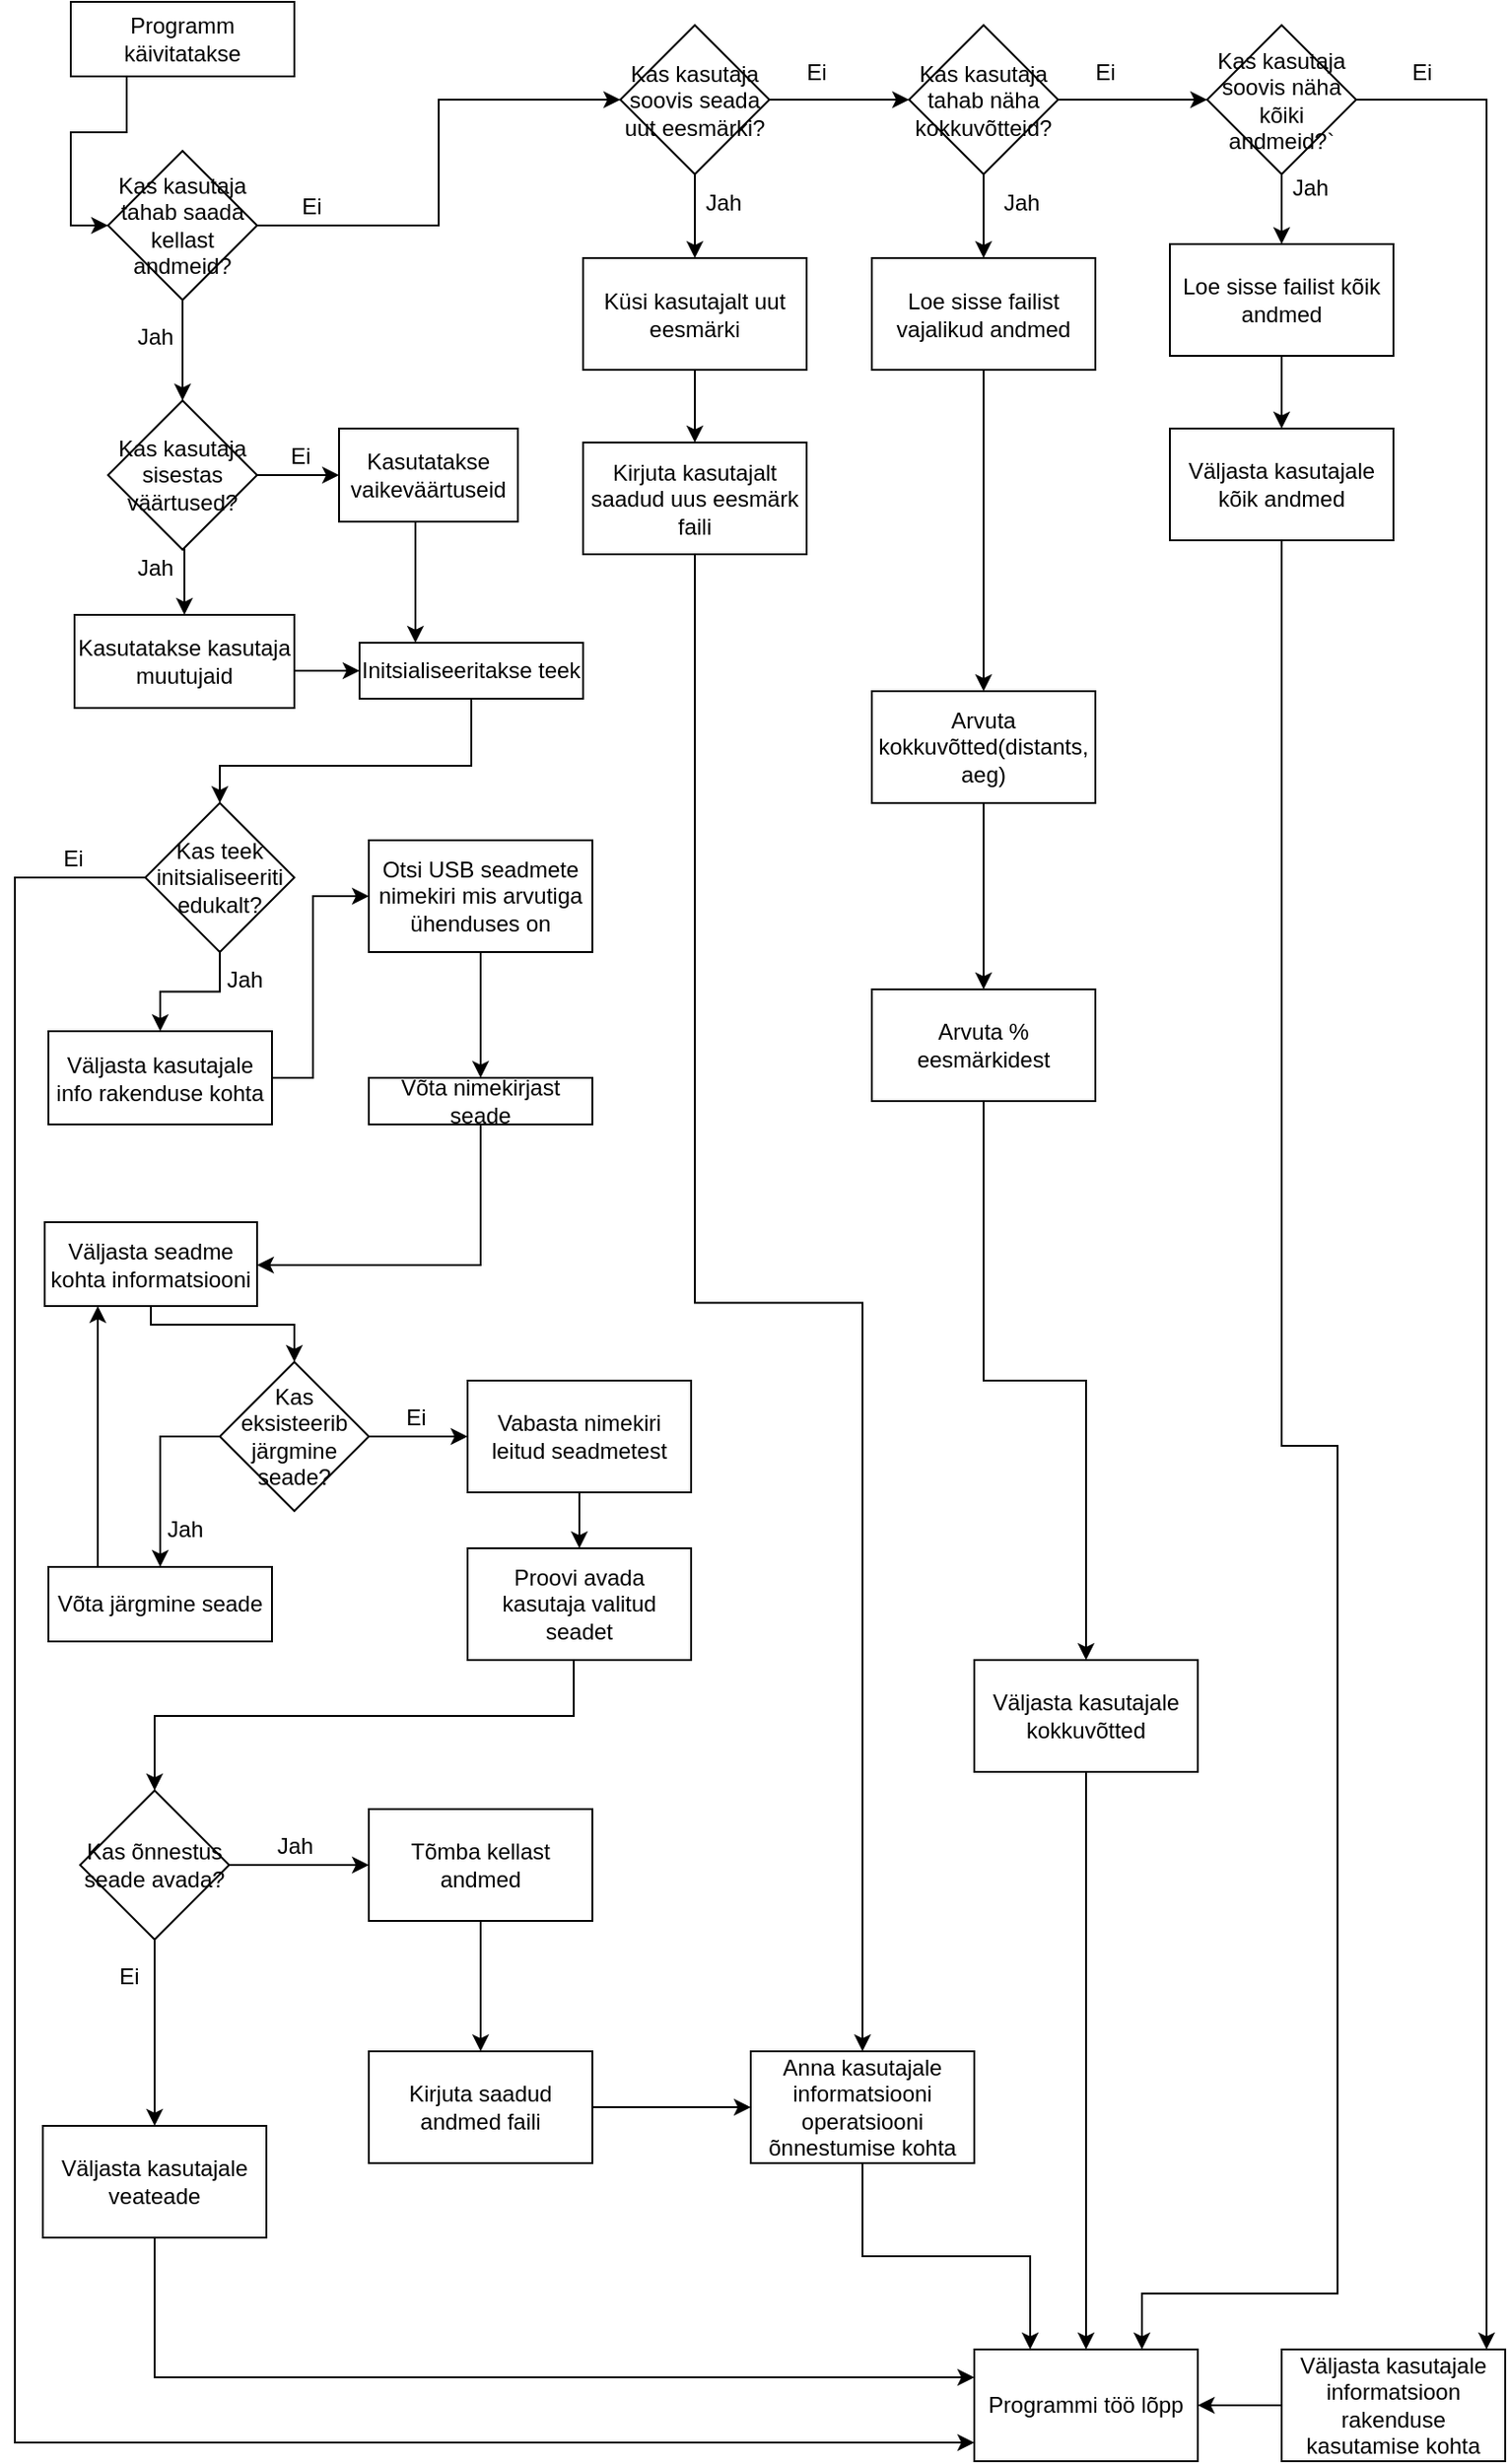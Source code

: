 <mxfile version="14.1.1" type="device"><diagram id="C5RBs43oDa-KdzZeNtuy" name="Page-1"><mxGraphModel dx="2816" dy="1508" grid="1" gridSize="10" guides="1" tooltips="1" connect="1" arrows="1" fold="1" page="1" pageScale="1" pageWidth="827" pageHeight="1169" math="0" shadow="0"><root><mxCell id="WIyWlLk6GJQsqaUBKTNV-0"/><mxCell id="WIyWlLk6GJQsqaUBKTNV-1" parent="WIyWlLk6GJQsqaUBKTNV-0"/><mxCell id="0MQzWTAwpfe5gg6Ftdvw-22" style="edgeStyle=orthogonalEdgeStyle;rounded=0;orthogonalLoop=1;jettySize=auto;html=1;exitX=0.5;exitY=1;exitDx=0;exitDy=0;" parent="WIyWlLk6GJQsqaUBKTNV-1" source="Lau1dHaDdbeMZhQTO9tz-0" target="0MQzWTAwpfe5gg6Ftdvw-21" edge="1"><mxGeometry relative="1" as="geometry"/></mxCell><mxCell id="Lau1dHaDdbeMZhQTO9tz-2" style="edgeStyle=orthogonalEdgeStyle;rounded=0;orthogonalLoop=1;jettySize=auto;html=1;exitX=0.228;exitY=0.992;exitDx=0;exitDy=0;entryX=0;entryY=0.5;entryDx=0;entryDy=0;exitPerimeter=0;" edge="1" parent="WIyWlLk6GJQsqaUBKTNV-1" source="0MQzWTAwpfe5gg6Ftdvw-0" target="Lau1dHaDdbeMZhQTO9tz-0"><mxGeometry relative="1" as="geometry"><Array as="points"><mxPoint x="70" y="80"/><mxPoint x="70" y="110"/><mxPoint x="40" y="110"/><mxPoint x="40" y="160"/></Array></mxGeometry></mxCell><mxCell id="0MQzWTAwpfe5gg6Ftdvw-0" value="&lt;div&gt;Programm käivitatakse&lt;/div&gt;" style="rounded=0;whiteSpace=wrap;html=1;" parent="WIyWlLk6GJQsqaUBKTNV-1" vertex="1"><mxGeometry x="40" y="40" width="120" height="40" as="geometry"/></mxCell><mxCell id="0MQzWTAwpfe5gg6Ftdvw-5" value="" style="edgeStyle=orthogonalEdgeStyle;rounded=0;orthogonalLoop=1;jettySize=auto;html=1;entryX=0.5;entryY=0;entryDx=0;entryDy=0;" parent="WIyWlLk6GJQsqaUBKTNV-1" source="0MQzWTAwpfe5gg6Ftdvw-2" target="0MQzWTAwpfe5gg6Ftdvw-9" edge="1"><mxGeometry relative="1" as="geometry"><mxPoint x="100" y="200" as="targetPoint"/><Array as="points"><mxPoint x="255" y="450"/><mxPoint x="120" y="450"/></Array></mxGeometry></mxCell><mxCell id="0MQzWTAwpfe5gg6Ftdvw-2" value="Initsialiseeritakse teek" style="rounded=0;whiteSpace=wrap;html=1;" parent="WIyWlLk6GJQsqaUBKTNV-1" vertex="1"><mxGeometry x="195" y="384" width="120" height="30" as="geometry"/></mxCell><mxCell id="0MQzWTAwpfe5gg6Ftdvw-33" value="" style="edgeStyle=orthogonalEdgeStyle;rounded=0;orthogonalLoop=1;jettySize=auto;html=1;" parent="WIyWlLk6GJQsqaUBKTNV-1" source="0MQzWTAwpfe5gg6Ftdvw-4" target="0MQzWTAwpfe5gg6Ftdvw-32" edge="1"><mxGeometry relative="1" as="geometry"><Array as="points"><mxPoint x="170" y="618"/><mxPoint x="170" y="520"/></Array></mxGeometry></mxCell><mxCell id="0MQzWTAwpfe5gg6Ftdvw-4" value="&lt;div&gt;Väljasta kasutajale info rakenduse kohta&lt;/div&gt;" style="whiteSpace=wrap;html=1;rounded=0;" parent="WIyWlLk6GJQsqaUBKTNV-1" vertex="1"><mxGeometry x="28" y="592.5" width="120" height="50" as="geometry"/></mxCell><mxCell id="0MQzWTAwpfe5gg6Ftdvw-16" value="" style="edgeStyle=orthogonalEdgeStyle;rounded=0;orthogonalLoop=1;jettySize=auto;html=1;exitX=0;exitY=0.5;exitDx=0;exitDy=0;" parent="WIyWlLk6GJQsqaUBKTNV-1" source="0MQzWTAwpfe5gg6Ftdvw-9" target="0MQzWTAwpfe5gg6Ftdvw-15" edge="1"><mxGeometry relative="1" as="geometry"><mxPoint x="60" y="480" as="sourcePoint"/><Array as="points"><mxPoint x="10" y="510"/><mxPoint x="10" y="1350"/></Array></mxGeometry></mxCell><mxCell id="0MQzWTAwpfe5gg6Ftdvw-31" style="edgeStyle=orthogonalEdgeStyle;rounded=0;orthogonalLoop=1;jettySize=auto;html=1;exitX=0.5;exitY=1;exitDx=0;exitDy=0;entryX=0.5;entryY=0;entryDx=0;entryDy=0;" parent="WIyWlLk6GJQsqaUBKTNV-1" source="0MQzWTAwpfe5gg6Ftdvw-9" target="0MQzWTAwpfe5gg6Ftdvw-4" edge="1"><mxGeometry relative="1" as="geometry"/></mxCell><mxCell id="0MQzWTAwpfe5gg6Ftdvw-9" value="Kas teek initsialiseeriti edukalt?" style="rhombus;whiteSpace=wrap;html=1;" parent="WIyWlLk6GJQsqaUBKTNV-1" vertex="1"><mxGeometry x="80" y="470" width="80" height="80" as="geometry"/></mxCell><mxCell id="0MQzWTAwpfe5gg6Ftdvw-14" value="&lt;div&gt;Jah&lt;/div&gt;" style="text;html=1;align=center;verticalAlign=middle;resizable=0;points=[];autosize=1;" parent="WIyWlLk6GJQsqaUBKTNV-1" vertex="1"><mxGeometry x="118" y="555" width="30" height="20" as="geometry"/></mxCell><mxCell id="0MQzWTAwpfe5gg6Ftdvw-15" value="Programmi töö lõpp" style="whiteSpace=wrap;html=1;" parent="WIyWlLk6GJQsqaUBKTNV-1" vertex="1"><mxGeometry x="525" y="1300" width="120" height="60" as="geometry"/></mxCell><mxCell id="0MQzWTAwpfe5gg6Ftdvw-74" style="edgeStyle=orthogonalEdgeStyle;rounded=0;orthogonalLoop=1;jettySize=auto;html=1;exitX=1;exitY=0.5;exitDx=0;exitDy=0;entryX=0;entryY=0.5;entryDx=0;entryDy=0;" parent="WIyWlLk6GJQsqaUBKTNV-1" source="0MQzWTAwpfe5gg6Ftdvw-21" target="0MQzWTAwpfe5gg6Ftdvw-26" edge="1"><mxGeometry relative="1" as="geometry"/></mxCell><mxCell id="0MQzWTAwpfe5gg6Ftdvw-75" style="edgeStyle=orthogonalEdgeStyle;rounded=0;orthogonalLoop=1;jettySize=auto;html=1;exitX=0.5;exitY=1;exitDx=0;exitDy=0;entryX=0.5;entryY=0;entryDx=0;entryDy=0;" parent="WIyWlLk6GJQsqaUBKTNV-1" source="0MQzWTAwpfe5gg6Ftdvw-21" target="0MQzWTAwpfe5gg6Ftdvw-25" edge="1"><mxGeometry relative="1" as="geometry"><mxPoint x="264" y="359" as="targetPoint"/></mxGeometry></mxCell><mxCell id="0MQzWTAwpfe5gg6Ftdvw-21" value="&lt;div&gt;Kas kasutaja sisestas väärtused?&lt;/div&gt;" style="rhombus;whiteSpace=wrap;html=1;" parent="WIyWlLk6GJQsqaUBKTNV-1" vertex="1"><mxGeometry x="60" y="254" width="80" height="80" as="geometry"/></mxCell><mxCell id="0MQzWTAwpfe5gg6Ftdvw-24" value="Ei" style="text;html=1;align=center;verticalAlign=middle;resizable=0;points=[];autosize=1;" parent="WIyWlLk6GJQsqaUBKTNV-1" vertex="1"><mxGeometry x="148" y="274" width="30" height="20" as="geometry"/></mxCell><mxCell id="Lau1dHaDdbeMZhQTO9tz-17" style="edgeStyle=orthogonalEdgeStyle;rounded=0;orthogonalLoop=1;jettySize=auto;html=1;exitX=1;exitY=0.75;exitDx=0;exitDy=0;entryX=0;entryY=0.5;entryDx=0;entryDy=0;" edge="1" parent="WIyWlLk6GJQsqaUBKTNV-1" source="0MQzWTAwpfe5gg6Ftdvw-25" target="0MQzWTAwpfe5gg6Ftdvw-2"><mxGeometry relative="1" as="geometry"><mxPoint x="180" y="399" as="targetPoint"/><Array as="points"><mxPoint x="160" y="399"/></Array></mxGeometry></mxCell><mxCell id="0MQzWTAwpfe5gg6Ftdvw-25" value="&lt;div&gt;Kasutatakse kasutaja muutujaid&lt;/div&gt;" style="whiteSpace=wrap;html=1;" parent="WIyWlLk6GJQsqaUBKTNV-1" vertex="1"><mxGeometry x="42" y="369" width="118" height="50" as="geometry"/></mxCell><mxCell id="0MQzWTAwpfe5gg6Ftdvw-76" style="edgeStyle=orthogonalEdgeStyle;rounded=0;orthogonalLoop=1;jettySize=auto;html=1;exitX=0.5;exitY=1;exitDx=0;exitDy=0;entryX=0.25;entryY=0;entryDx=0;entryDy=0;" parent="WIyWlLk6GJQsqaUBKTNV-1" source="0MQzWTAwpfe5gg6Ftdvw-26" edge="1" target="0MQzWTAwpfe5gg6Ftdvw-2"><mxGeometry relative="1" as="geometry"><mxPoint x="476" y="394" as="targetPoint"/><Array as="points"><mxPoint x="225" y="319"/></Array></mxGeometry></mxCell><mxCell id="0MQzWTAwpfe5gg6Ftdvw-26" value="Kasutatakse vaikeväärtuseid" style="whiteSpace=wrap;html=1;" parent="WIyWlLk6GJQsqaUBKTNV-1" vertex="1"><mxGeometry x="184" y="269" width="96" height="50" as="geometry"/></mxCell><mxCell id="0MQzWTAwpfe5gg6Ftdvw-35" value="" style="edgeStyle=orthogonalEdgeStyle;rounded=0;orthogonalLoop=1;jettySize=auto;html=1;" parent="WIyWlLk6GJQsqaUBKTNV-1" source="0MQzWTAwpfe5gg6Ftdvw-32" target="0MQzWTAwpfe5gg6Ftdvw-34" edge="1"><mxGeometry relative="1" as="geometry"/></mxCell><mxCell id="0MQzWTAwpfe5gg6Ftdvw-32" value="Otsi USB seadmete nimekiri mis arvutiga ühenduses on" style="whiteSpace=wrap;html=1;rounded=0;" parent="WIyWlLk6GJQsqaUBKTNV-1" vertex="1"><mxGeometry x="200" y="490" width="120" height="60" as="geometry"/></mxCell><mxCell id="0MQzWTAwpfe5gg6Ftdvw-37" value="" style="edgeStyle=orthogonalEdgeStyle;rounded=0;orthogonalLoop=1;jettySize=auto;html=1;" parent="WIyWlLk6GJQsqaUBKTNV-1" source="0MQzWTAwpfe5gg6Ftdvw-34" target="0MQzWTAwpfe5gg6Ftdvw-36" edge="1"><mxGeometry relative="1" as="geometry"><Array as="points"><mxPoint x="260" y="718"/></Array></mxGeometry></mxCell><mxCell id="0MQzWTAwpfe5gg6Ftdvw-34" value="&lt;div&gt;Võta nimekirjast seade&lt;/div&gt;" style="whiteSpace=wrap;html=1;rounded=0;" parent="WIyWlLk6GJQsqaUBKTNV-1" vertex="1"><mxGeometry x="200" y="617.5" width="120" height="25" as="geometry"/></mxCell><mxCell id="0MQzWTAwpfe5gg6Ftdvw-39" value="" style="edgeStyle=orthogonalEdgeStyle;rounded=0;orthogonalLoop=1;jettySize=auto;html=1;entryX=0.5;entryY=0;entryDx=0;entryDy=0;" parent="WIyWlLk6GJQsqaUBKTNV-1" source="0MQzWTAwpfe5gg6Ftdvw-36" target="0MQzWTAwpfe5gg6Ftdvw-38" edge="1"><mxGeometry relative="1" as="geometry"><Array as="points"><mxPoint x="83" y="750"/><mxPoint x="160" y="750"/></Array></mxGeometry></mxCell><mxCell id="0MQzWTAwpfe5gg6Ftdvw-36" value="&lt;div&gt;Väljasta seadme kohta informatsiooni&lt;/div&gt;" style="whiteSpace=wrap;html=1;rounded=0;" parent="WIyWlLk6GJQsqaUBKTNV-1" vertex="1"><mxGeometry x="26" y="695" width="114" height="45" as="geometry"/></mxCell><mxCell id="0MQzWTAwpfe5gg6Ftdvw-41" value="" style="edgeStyle=orthogonalEdgeStyle;rounded=0;orthogonalLoop=1;jettySize=auto;html=1;exitX=0;exitY=0.5;exitDx=0;exitDy=0;" parent="WIyWlLk6GJQsqaUBKTNV-1" source="0MQzWTAwpfe5gg6Ftdvw-38" target="0MQzWTAwpfe5gg6Ftdvw-40" edge="1"><mxGeometry relative="1" as="geometry"/></mxCell><mxCell id="0MQzWTAwpfe5gg6Ftdvw-45" value="" style="edgeStyle=orthogonalEdgeStyle;rounded=0;orthogonalLoop=1;jettySize=auto;html=1;exitX=1;exitY=0.5;exitDx=0;exitDy=0;" parent="WIyWlLk6GJQsqaUBKTNV-1" source="0MQzWTAwpfe5gg6Ftdvw-38" target="0MQzWTAwpfe5gg6Ftdvw-44" edge="1"><mxGeometry relative="1" as="geometry"/></mxCell><mxCell id="0MQzWTAwpfe5gg6Ftdvw-38" value="Kas eksisteerib järgmine seade?" style="rhombus;whiteSpace=wrap;html=1;rounded=0;" parent="WIyWlLk6GJQsqaUBKTNV-1" vertex="1"><mxGeometry x="120" y="770" width="80" height="80" as="geometry"/></mxCell><mxCell id="0MQzWTAwpfe5gg6Ftdvw-42" style="edgeStyle=orthogonalEdgeStyle;rounded=0;orthogonalLoop=1;jettySize=auto;html=1;exitX=0.75;exitY=0;exitDx=0;exitDy=0;entryX=0.25;entryY=1;entryDx=0;entryDy=0;" parent="WIyWlLk6GJQsqaUBKTNV-1" source="0MQzWTAwpfe5gg6Ftdvw-40" target="0MQzWTAwpfe5gg6Ftdvw-36" edge="1"><mxGeometry relative="1" as="geometry"><Array as="points"><mxPoint x="55" y="880"/></Array></mxGeometry></mxCell><mxCell id="0MQzWTAwpfe5gg6Ftdvw-40" value="Võta järgmine seade" style="whiteSpace=wrap;html=1;rounded=0;" parent="WIyWlLk6GJQsqaUBKTNV-1" vertex="1"><mxGeometry x="28" y="880" width="120" height="40" as="geometry"/></mxCell><mxCell id="0MQzWTAwpfe5gg6Ftdvw-43" value="Jah" style="text;html=1;align=center;verticalAlign=middle;resizable=0;points=[];autosize=1;" parent="WIyWlLk6GJQsqaUBKTNV-1" vertex="1"><mxGeometry x="86" y="850" width="30" height="20" as="geometry"/></mxCell><mxCell id="0MQzWTAwpfe5gg6Ftdvw-47" value="" style="edgeStyle=orthogonalEdgeStyle;rounded=0;orthogonalLoop=1;jettySize=auto;html=1;" parent="WIyWlLk6GJQsqaUBKTNV-1" source="0MQzWTAwpfe5gg6Ftdvw-44" target="0MQzWTAwpfe5gg6Ftdvw-46" edge="1"><mxGeometry relative="1" as="geometry"/></mxCell><mxCell id="0MQzWTAwpfe5gg6Ftdvw-44" value="Vabasta nimekiri leitud seadmetest" style="whiteSpace=wrap;html=1;rounded=0;" parent="WIyWlLk6GJQsqaUBKTNV-1" vertex="1"><mxGeometry x="253" y="780" width="120" height="60" as="geometry"/></mxCell><mxCell id="0MQzWTAwpfe5gg6Ftdvw-49" value="" style="edgeStyle=orthogonalEdgeStyle;rounded=0;orthogonalLoop=1;jettySize=auto;html=1;" parent="WIyWlLk6GJQsqaUBKTNV-1" source="0MQzWTAwpfe5gg6Ftdvw-46" target="0MQzWTAwpfe5gg6Ftdvw-48" edge="1"><mxGeometry relative="1" as="geometry"><Array as="points"><mxPoint x="310" y="960"/><mxPoint x="85" y="960"/></Array></mxGeometry></mxCell><mxCell id="0MQzWTAwpfe5gg6Ftdvw-46" value="Proovi avada kasutaja valitud seadet" style="whiteSpace=wrap;html=1;rounded=0;" parent="WIyWlLk6GJQsqaUBKTNV-1" vertex="1"><mxGeometry x="253" y="870" width="120" height="60" as="geometry"/></mxCell><mxCell id="0MQzWTAwpfe5gg6Ftdvw-51" value="" style="edgeStyle=orthogonalEdgeStyle;rounded=0;orthogonalLoop=1;jettySize=auto;html=1;" parent="WIyWlLk6GJQsqaUBKTNV-1" source="0MQzWTAwpfe5gg6Ftdvw-48" target="0MQzWTAwpfe5gg6Ftdvw-50" edge="1"><mxGeometry relative="1" as="geometry"/></mxCell><mxCell id="0MQzWTAwpfe5gg6Ftdvw-53" value="" style="edgeStyle=orthogonalEdgeStyle;rounded=0;orthogonalLoop=1;jettySize=auto;html=1;entryX=0.5;entryY=0;entryDx=0;entryDy=0;" parent="WIyWlLk6GJQsqaUBKTNV-1" source="0MQzWTAwpfe5gg6Ftdvw-48" target="0MQzWTAwpfe5gg6Ftdvw-52" edge="1"><mxGeometry relative="1" as="geometry"/></mxCell><mxCell id="0MQzWTAwpfe5gg6Ftdvw-48" value="&lt;div&gt;Kas õnnestus seade avada?&lt;/div&gt;" style="rhombus;whiteSpace=wrap;html=1;rounded=0;" parent="WIyWlLk6GJQsqaUBKTNV-1" vertex="1"><mxGeometry x="45" y="1000" width="80" height="80" as="geometry"/></mxCell><mxCell id="0MQzWTAwpfe5gg6Ftdvw-50" value="Tõmba kellast andmed" style="whiteSpace=wrap;html=1;rounded=0;" parent="WIyWlLk6GJQsqaUBKTNV-1" vertex="1"><mxGeometry x="200" y="1010" width="120" height="60" as="geometry"/></mxCell><mxCell id="0MQzWTAwpfe5gg6Ftdvw-55" style="edgeStyle=orthogonalEdgeStyle;rounded=0;orthogonalLoop=1;jettySize=auto;html=1;exitX=0.5;exitY=1;exitDx=0;exitDy=0;entryX=0;entryY=0.25;entryDx=0;entryDy=0;" parent="WIyWlLk6GJQsqaUBKTNV-1" source="0MQzWTAwpfe5gg6Ftdvw-52" target="0MQzWTAwpfe5gg6Ftdvw-15" edge="1"><mxGeometry relative="1" as="geometry"><Array as="points"><mxPoint x="85" y="1315"/></Array></mxGeometry></mxCell><mxCell id="0MQzWTAwpfe5gg6Ftdvw-54" value="Ei" style="text;html=1;align=center;verticalAlign=middle;resizable=0;points=[];autosize=1;" parent="WIyWlLk6GJQsqaUBKTNV-1" vertex="1"><mxGeometry x="56" y="1090" width="30" height="20" as="geometry"/></mxCell><mxCell id="0MQzWTAwpfe5gg6Ftdvw-56" value="Jah" style="text;html=1;align=center;verticalAlign=middle;resizable=0;points=[];autosize=1;" parent="WIyWlLk6GJQsqaUBKTNV-1" vertex="1"><mxGeometry x="145" y="1020" width="30" height="20" as="geometry"/></mxCell><mxCell id="0MQzWTAwpfe5gg6Ftdvw-64" value="" style="edgeStyle=orthogonalEdgeStyle;rounded=0;orthogonalLoop=1;jettySize=auto;html=1;exitX=0;exitY=0.5;exitDx=0;exitDy=0;entryX=0.5;entryY=0;entryDx=0;entryDy=0;" parent="WIyWlLk6GJQsqaUBKTNV-1" target="0MQzWTAwpfe5gg6Ftdvw-63" edge="1"><mxGeometry relative="1" as="geometry"><mxPoint x="549.0" y="795" as="sourcePoint"/></mxGeometry></mxCell><mxCell id="0MQzWTAwpfe5gg6Ftdvw-70" value="" style="edgeStyle=orthogonalEdgeStyle;rounded=0;orthogonalLoop=1;jettySize=auto;html=1;entryX=0.5;entryY=0;entryDx=0;entryDy=0;" parent="WIyWlLk6GJQsqaUBKTNV-1" target="0MQzWTAwpfe5gg6Ftdvw-69" edge="1"><mxGeometry relative="1" as="geometry"><Array as="points"><mxPoint x="325" y="800"/><mxPoint x="325" y="740"/><mxPoint x="265" y="740"/></Array><mxPoint x="395" y="800" as="sourcePoint"/></mxGeometry></mxCell><mxCell id="Lau1dHaDdbeMZhQTO9tz-61" style="edgeStyle=orthogonalEdgeStyle;rounded=0;orthogonalLoop=1;jettySize=auto;html=1;exitX=1;exitY=0.5;exitDx=0;exitDy=0;entryX=0;entryY=0.5;entryDx=0;entryDy=0;" edge="1" parent="WIyWlLk6GJQsqaUBKTNV-1" source="Lau1dHaDdbeMZhQTO9tz-0" target="Lau1dHaDdbeMZhQTO9tz-14"><mxGeometry relative="1" as="geometry"/></mxCell><mxCell id="Lau1dHaDdbeMZhQTO9tz-0" value="&lt;div&gt;Kas kasutaja tahab saada kellast andmeid?&lt;/div&gt;" style="rhombus;whiteSpace=wrap;html=1;" vertex="1" parent="WIyWlLk6GJQsqaUBKTNV-1"><mxGeometry x="60" y="120" width="80" height="80" as="geometry"/></mxCell><mxCell id="Lau1dHaDdbeMZhQTO9tz-1" value="&lt;div&gt;Jah&lt;/div&gt;" style="text;html=1;align=center;verticalAlign=middle;resizable=0;points=[];autosize=1;" vertex="1" parent="WIyWlLk6GJQsqaUBKTNV-1"><mxGeometry x="70" y="210" width="30" height="20" as="geometry"/></mxCell><mxCell id="Lau1dHaDdbeMZhQTO9tz-39" value="" style="edgeStyle=orthogonalEdgeStyle;rounded=0;orthogonalLoop=1;jettySize=auto;html=1;" edge="1" parent="WIyWlLk6GJQsqaUBKTNV-1" source="Lau1dHaDdbeMZhQTO9tz-3" target="Lau1dHaDdbeMZhQTO9tz-38"><mxGeometry relative="1" as="geometry"/></mxCell><mxCell id="Lau1dHaDdbeMZhQTO9tz-63" style="edgeStyle=orthogonalEdgeStyle;rounded=0;orthogonalLoop=1;jettySize=auto;html=1;exitX=1;exitY=0.5;exitDx=0;exitDy=0;entryX=0;entryY=0.5;entryDx=0;entryDy=0;" edge="1" parent="WIyWlLk6GJQsqaUBKTNV-1" source="Lau1dHaDdbeMZhQTO9tz-3" target="Lau1dHaDdbeMZhQTO9tz-8"><mxGeometry relative="1" as="geometry"/></mxCell><mxCell id="Lau1dHaDdbeMZhQTO9tz-3" value="Kas kasutaja tahab näha kokkuvõtteid?" style="rhombus;whiteSpace=wrap;html=1;" vertex="1" parent="WIyWlLk6GJQsqaUBKTNV-1"><mxGeometry x="490" y="52.5" width="80" height="80" as="geometry"/></mxCell><mxCell id="Lau1dHaDdbeMZhQTO9tz-5" value="Ei" style="text;html=1;align=center;verticalAlign=middle;resizable=0;points=[];autosize=1;" vertex="1" parent="WIyWlLk6GJQsqaUBKTNV-1"><mxGeometry x="154" y="140" width="30" height="20" as="geometry"/></mxCell><mxCell id="Lau1dHaDdbeMZhQTO9tz-6" value="&lt;div&gt;Jah&lt;/div&gt;" style="text;html=1;align=center;verticalAlign=middle;resizable=0;points=[];autosize=1;" vertex="1" parent="WIyWlLk6GJQsqaUBKTNV-1"><mxGeometry x="70" y="334" width="30" height="20" as="geometry"/></mxCell><mxCell id="Lau1dHaDdbeMZhQTO9tz-7" value="" style="edgeStyle=orthogonalEdgeStyle;rounded=0;orthogonalLoop=1;jettySize=auto;html=1;" edge="1" parent="WIyWlLk6GJQsqaUBKTNV-1" source="Lau1dHaDdbeMZhQTO9tz-8" target="Lau1dHaDdbeMZhQTO9tz-49"><mxGeometry relative="1" as="geometry"/></mxCell><mxCell id="Lau1dHaDdbeMZhQTO9tz-37" style="edgeStyle=orthogonalEdgeStyle;rounded=0;orthogonalLoop=1;jettySize=auto;html=1;exitX=1;exitY=0.5;exitDx=0;exitDy=0;" edge="1" parent="WIyWlLk6GJQsqaUBKTNV-1" source="Lau1dHaDdbeMZhQTO9tz-8"><mxGeometry relative="1" as="geometry"><mxPoint x="800" y="1300" as="targetPoint"/><Array as="points"><mxPoint x="800" y="93"/><mxPoint x="800" y="1300"/></Array></mxGeometry></mxCell><mxCell id="Lau1dHaDdbeMZhQTO9tz-8" value="Kas kasutaja soovis näha kõiki andmeid?`" style="rhombus;whiteSpace=wrap;html=1;rounded=0;" vertex="1" parent="WIyWlLk6GJQsqaUBKTNV-1"><mxGeometry x="650" y="52.5" width="80" height="80" as="geometry"/></mxCell><mxCell id="Lau1dHaDdbeMZhQTO9tz-51" style="edgeStyle=orthogonalEdgeStyle;rounded=0;orthogonalLoop=1;jettySize=auto;html=1;exitX=0.5;exitY=1;exitDx=0;exitDy=0;entryX=0.75;entryY=0;entryDx=0;entryDy=0;" edge="1" parent="WIyWlLk6GJQsqaUBKTNV-1" source="Lau1dHaDdbeMZhQTO9tz-11" target="0MQzWTAwpfe5gg6Ftdvw-15"><mxGeometry relative="1" as="geometry"><Array as="points"><mxPoint x="690" y="815"/><mxPoint x="720" y="815"/><mxPoint x="720" y="1270"/><mxPoint x="615" y="1270"/></Array></mxGeometry></mxCell><mxCell id="Lau1dHaDdbeMZhQTO9tz-11" value="Väljasta kasutajale kõik andmed" style="whiteSpace=wrap;html=1;rounded=0;" vertex="1" parent="WIyWlLk6GJQsqaUBKTNV-1"><mxGeometry x="630" y="269" width="120" height="60" as="geometry"/></mxCell><mxCell id="Lau1dHaDdbeMZhQTO9tz-48" style="edgeStyle=orthogonalEdgeStyle;rounded=0;orthogonalLoop=1;jettySize=auto;html=1;exitX=0.5;exitY=1;exitDx=0;exitDy=0;entryX=0.5;entryY=0;entryDx=0;entryDy=0;" edge="1" parent="WIyWlLk6GJQsqaUBKTNV-1" source="Lau1dHaDdbeMZhQTO9tz-12" target="0MQzWTAwpfe5gg6Ftdvw-15"><mxGeometry relative="1" as="geometry"><Array as="points"><mxPoint x="585" y="1030"/></Array></mxGeometry></mxCell><mxCell id="Lau1dHaDdbeMZhQTO9tz-12" value="Väljasta kasutajale kokkuvõtted" style="whiteSpace=wrap;html=1;rounded=0;" vertex="1" parent="WIyWlLk6GJQsqaUBKTNV-1"><mxGeometry x="525" y="930" width="120" height="60" as="geometry"/></mxCell><mxCell id="Lau1dHaDdbeMZhQTO9tz-13" value="" style="edgeStyle=orthogonalEdgeStyle;rounded=0;orthogonalLoop=1;jettySize=auto;html=1;" edge="1" parent="WIyWlLk6GJQsqaUBKTNV-1" source="Lau1dHaDdbeMZhQTO9tz-14" target="Lau1dHaDdbeMZhQTO9tz-15"><mxGeometry relative="1" as="geometry"/></mxCell><mxCell id="Lau1dHaDdbeMZhQTO9tz-62" style="edgeStyle=orthogonalEdgeStyle;rounded=0;orthogonalLoop=1;jettySize=auto;html=1;exitX=1;exitY=0.5;exitDx=0;exitDy=0;entryX=0;entryY=0.5;entryDx=0;entryDy=0;" edge="1" parent="WIyWlLk6GJQsqaUBKTNV-1" source="Lau1dHaDdbeMZhQTO9tz-14" target="Lau1dHaDdbeMZhQTO9tz-3"><mxGeometry relative="1" as="geometry"/></mxCell><mxCell id="Lau1dHaDdbeMZhQTO9tz-14" value="Kas kasutaja soovis seada uut eesmärki?" style="rhombus;whiteSpace=wrap;html=1;rounded=0;" vertex="1" parent="WIyWlLk6GJQsqaUBKTNV-1"><mxGeometry x="335" y="52.5" width="80" height="80" as="geometry"/></mxCell><mxCell id="Lau1dHaDdbeMZhQTO9tz-44" value="" style="edgeStyle=orthogonalEdgeStyle;rounded=0;orthogonalLoop=1;jettySize=auto;html=1;" edge="1" parent="WIyWlLk6GJQsqaUBKTNV-1" source="Lau1dHaDdbeMZhQTO9tz-15" target="Lau1dHaDdbeMZhQTO9tz-43"><mxGeometry relative="1" as="geometry"/></mxCell><mxCell id="Lau1dHaDdbeMZhQTO9tz-15" value="Küsi kasutajalt uut eesmärki" style="whiteSpace=wrap;html=1;rounded=0;" vertex="1" parent="WIyWlLk6GJQsqaUBKTNV-1"><mxGeometry x="315" y="177.5" width="120" height="60" as="geometry"/></mxCell><mxCell id="0MQzWTAwpfe5gg6Ftdvw-17" value="&lt;div&gt;Ei&lt;/div&gt;" style="text;html=1;align=center;verticalAlign=middle;resizable=0;points=[];autosize=1;" parent="WIyWlLk6GJQsqaUBKTNV-1" vertex="1"><mxGeometry x="26" y="490" width="30" height="20" as="geometry"/></mxCell><mxCell id="Lau1dHaDdbeMZhQTO9tz-20" value="&lt;div&gt;Ei&lt;/div&gt;" style="text;html=1;align=center;verticalAlign=middle;resizable=0;points=[];autosize=1;" vertex="1" parent="WIyWlLk6GJQsqaUBKTNV-1"><mxGeometry x="210" y="790" width="30" height="20" as="geometry"/></mxCell><mxCell id="Lau1dHaDdbeMZhQTO9tz-57" style="edgeStyle=orthogonalEdgeStyle;rounded=0;orthogonalLoop=1;jettySize=auto;html=1;exitX=1;exitY=0.5;exitDx=0;exitDy=0;entryX=0;entryY=0.5;entryDx=0;entryDy=0;" edge="1" parent="WIyWlLk6GJQsqaUBKTNV-1" source="Lau1dHaDdbeMZhQTO9tz-23" target="Lau1dHaDdbeMZhQTO9tz-46"><mxGeometry relative="1" as="geometry"><Array as="points"><mxPoint x="340" y="1170"/><mxPoint x="340" y="1170"/></Array></mxGeometry></mxCell><mxCell id="Lau1dHaDdbeMZhQTO9tz-23" value="Kirjuta saadud andmed faili" style="whiteSpace=wrap;html=1;rounded=0;" vertex="1" parent="WIyWlLk6GJQsqaUBKTNV-1"><mxGeometry x="200" y="1140" width="120" height="60" as="geometry"/></mxCell><mxCell id="Lau1dHaDdbeMZhQTO9tz-27" value="&lt;div&gt;Jah&lt;/div&gt;" style="text;html=1;align=center;verticalAlign=middle;resizable=0;points=[];autosize=1;" vertex="1" parent="WIyWlLk6GJQsqaUBKTNV-1"><mxGeometry x="535" y="137.5" width="30" height="20" as="geometry"/></mxCell><mxCell id="Lau1dHaDdbeMZhQTO9tz-28" value="Ei" style="text;html=1;align=center;verticalAlign=middle;resizable=0;points=[];autosize=1;" vertex="1" parent="WIyWlLk6GJQsqaUBKTNV-1"><mxGeometry x="580" y="67.5" width="30" height="20" as="geometry"/></mxCell><mxCell id="Lau1dHaDdbeMZhQTO9tz-29" value="&lt;div&gt;Jah&lt;/div&gt;" style="text;html=1;align=center;verticalAlign=middle;resizable=0;points=[];autosize=1;" vertex="1" parent="WIyWlLk6GJQsqaUBKTNV-1"><mxGeometry x="375" y="137.5" width="30" height="20" as="geometry"/></mxCell><mxCell id="Lau1dHaDdbeMZhQTO9tz-30" value="Ei" style="text;html=1;align=center;verticalAlign=middle;resizable=0;points=[];autosize=1;" vertex="1" parent="WIyWlLk6GJQsqaUBKTNV-1"><mxGeometry x="425" y="67.5" width="30" height="20" as="geometry"/></mxCell><mxCell id="Lau1dHaDdbeMZhQTO9tz-31" value="&lt;div&gt;Jah&lt;/div&gt;" style="text;html=1;align=center;verticalAlign=middle;resizable=0;points=[];autosize=1;" vertex="1" parent="WIyWlLk6GJQsqaUBKTNV-1"><mxGeometry x="690" y="130" width="30" height="20" as="geometry"/></mxCell><mxCell id="Lau1dHaDdbeMZhQTO9tz-32" value="Ei" style="text;html=1;align=center;verticalAlign=middle;resizable=0;points=[];autosize=1;" vertex="1" parent="WIyWlLk6GJQsqaUBKTNV-1"><mxGeometry x="750" y="67.5" width="30" height="20" as="geometry"/></mxCell><mxCell id="Lau1dHaDdbeMZhQTO9tz-36" style="edgeStyle=orthogonalEdgeStyle;rounded=0;orthogonalLoop=1;jettySize=auto;html=1;exitX=0;exitY=0.5;exitDx=0;exitDy=0;entryX=1;entryY=0.5;entryDx=0;entryDy=0;" edge="1" parent="WIyWlLk6GJQsqaUBKTNV-1" source="Lau1dHaDdbeMZhQTO9tz-35" target="0MQzWTAwpfe5gg6Ftdvw-15"><mxGeometry relative="1" as="geometry"><Array as="points"><mxPoint x="720" y="1330"/><mxPoint x="720" y="1330"/></Array></mxGeometry></mxCell><mxCell id="Lau1dHaDdbeMZhQTO9tz-35" value="Väljasta kasutajale informatsioon rakenduse kasutamise kohta" style="whiteSpace=wrap;html=1;" vertex="1" parent="WIyWlLk6GJQsqaUBKTNV-1"><mxGeometry x="690" y="1300" width="120" height="60" as="geometry"/></mxCell><mxCell id="Lau1dHaDdbeMZhQTO9tz-41" value="" style="edgeStyle=orthogonalEdgeStyle;rounded=0;orthogonalLoop=1;jettySize=auto;html=1;exitX=0.5;exitY=1;exitDx=0;exitDy=0;" edge="1" parent="WIyWlLk6GJQsqaUBKTNV-1" source="Lau1dHaDdbeMZhQTO9tz-38" target="Lau1dHaDdbeMZhQTO9tz-40"><mxGeometry relative="1" as="geometry"><Array as="points"><mxPoint x="530" y="340"/><mxPoint x="530" y="340"/></Array></mxGeometry></mxCell><mxCell id="Lau1dHaDdbeMZhQTO9tz-38" value="&lt;div&gt;Loe sisse failist vajalikud andmed&lt;/div&gt;" style="whiteSpace=wrap;html=1;" vertex="1" parent="WIyWlLk6GJQsqaUBKTNV-1"><mxGeometry x="470" y="177.5" width="120" height="60" as="geometry"/></mxCell><mxCell id="Lau1dHaDdbeMZhQTO9tz-52" value="" style="edgeStyle=orthogonalEdgeStyle;rounded=0;orthogonalLoop=1;jettySize=auto;html=1;entryX=0.5;entryY=0;entryDx=0;entryDy=0;" edge="1" parent="WIyWlLk6GJQsqaUBKTNV-1" source="Lau1dHaDdbeMZhQTO9tz-40" target="Lau1dHaDdbeMZhQTO9tz-53"><mxGeometry relative="1" as="geometry"><mxPoint x="465" y="399" as="targetPoint"/></mxGeometry></mxCell><mxCell id="Lau1dHaDdbeMZhQTO9tz-40" value="Arvuta kokkuvõtted(distants, aeg)" style="whiteSpace=wrap;html=1;" vertex="1" parent="WIyWlLk6GJQsqaUBKTNV-1"><mxGeometry x="470" y="410" width="120" height="60" as="geometry"/></mxCell><mxCell id="Lau1dHaDdbeMZhQTO9tz-64" style="edgeStyle=orthogonalEdgeStyle;rounded=0;orthogonalLoop=1;jettySize=auto;html=1;exitX=0.5;exitY=1;exitDx=0;exitDy=0;entryX=0.5;entryY=0;entryDx=0;entryDy=0;" edge="1" parent="WIyWlLk6GJQsqaUBKTNV-1" source="Lau1dHaDdbeMZhQTO9tz-43" target="Lau1dHaDdbeMZhQTO9tz-46"><mxGeometry relative="1" as="geometry"/></mxCell><mxCell id="Lau1dHaDdbeMZhQTO9tz-43" value="Kirjuta kasutajalt saadud uus eesmärk faili" style="whiteSpace=wrap;html=1;rounded=0;" vertex="1" parent="WIyWlLk6GJQsqaUBKTNV-1"><mxGeometry x="315" y="276.5" width="120" height="60" as="geometry"/></mxCell><mxCell id="Lau1dHaDdbeMZhQTO9tz-47" style="edgeStyle=orthogonalEdgeStyle;rounded=0;orthogonalLoop=1;jettySize=auto;html=1;exitX=0.5;exitY=1;exitDx=0;exitDy=0;entryX=0.25;entryY=0;entryDx=0;entryDy=0;" edge="1" parent="WIyWlLk6GJQsqaUBKTNV-1" source="Lau1dHaDdbeMZhQTO9tz-46" target="0MQzWTAwpfe5gg6Ftdvw-15"><mxGeometry relative="1" as="geometry"/></mxCell><mxCell id="Lau1dHaDdbeMZhQTO9tz-46" value="Anna kasutajale informatsiooni operatsiooni õnnestumise kohta" style="whiteSpace=wrap;html=1;" vertex="1" parent="WIyWlLk6GJQsqaUBKTNV-1"><mxGeometry x="405" y="1140" width="120" height="60" as="geometry"/></mxCell><mxCell id="Lau1dHaDdbeMZhQTO9tz-50" style="edgeStyle=orthogonalEdgeStyle;rounded=0;orthogonalLoop=1;jettySize=auto;html=1;exitX=0.5;exitY=1;exitDx=0;exitDy=0;entryX=0.5;entryY=0;entryDx=0;entryDy=0;" edge="1" parent="WIyWlLk6GJQsqaUBKTNV-1" source="Lau1dHaDdbeMZhQTO9tz-49" target="Lau1dHaDdbeMZhQTO9tz-11"><mxGeometry relative="1" as="geometry"/></mxCell><mxCell id="Lau1dHaDdbeMZhQTO9tz-49" value="&lt;div&gt;Loe sisse failist kõik andmed&lt;/div&gt;" style="whiteSpace=wrap;html=1;" vertex="1" parent="WIyWlLk6GJQsqaUBKTNV-1"><mxGeometry x="630" y="170" width="120" height="60" as="geometry"/></mxCell><mxCell id="Lau1dHaDdbeMZhQTO9tz-55" style="edgeStyle=orthogonalEdgeStyle;rounded=0;orthogonalLoop=1;jettySize=auto;html=1;exitX=0.5;exitY=1;exitDx=0;exitDy=0;entryX=0.5;entryY=0;entryDx=0;entryDy=0;" edge="1" parent="WIyWlLk6GJQsqaUBKTNV-1" source="Lau1dHaDdbeMZhQTO9tz-53" target="Lau1dHaDdbeMZhQTO9tz-12"><mxGeometry relative="1" as="geometry"/></mxCell><mxCell id="Lau1dHaDdbeMZhQTO9tz-53" value="Arvuta % eesmärkidest" style="whiteSpace=wrap;html=1;" vertex="1" parent="WIyWlLk6GJQsqaUBKTNV-1"><mxGeometry x="470" y="570" width="120" height="60" as="geometry"/></mxCell><mxCell id="0MQzWTAwpfe5gg6Ftdvw-52" value="Väljasta kasutajale veateade" style="whiteSpace=wrap;html=1;rounded=0;" parent="WIyWlLk6GJQsqaUBKTNV-1" vertex="1"><mxGeometry x="25" y="1180" width="120" height="60" as="geometry"/></mxCell><mxCell id="Lau1dHaDdbeMZhQTO9tz-59" value="" style="edgeStyle=orthogonalEdgeStyle;rounded=0;orthogonalLoop=1;jettySize=auto;html=1;entryX=0.5;entryY=0;entryDx=0;entryDy=0;" edge="1" parent="WIyWlLk6GJQsqaUBKTNV-1" source="0MQzWTAwpfe5gg6Ftdvw-50" target="Lau1dHaDdbeMZhQTO9tz-23"><mxGeometry relative="1" as="geometry"><mxPoint x="315" y="1020.0" as="sourcePoint"/><mxPoint x="88" y="1220" as="targetPoint"/><Array as="points"><mxPoint x="260" y="1130"/><mxPoint x="260" y="1130"/></Array></mxGeometry></mxCell></root></mxGraphModel></diagram></mxfile>